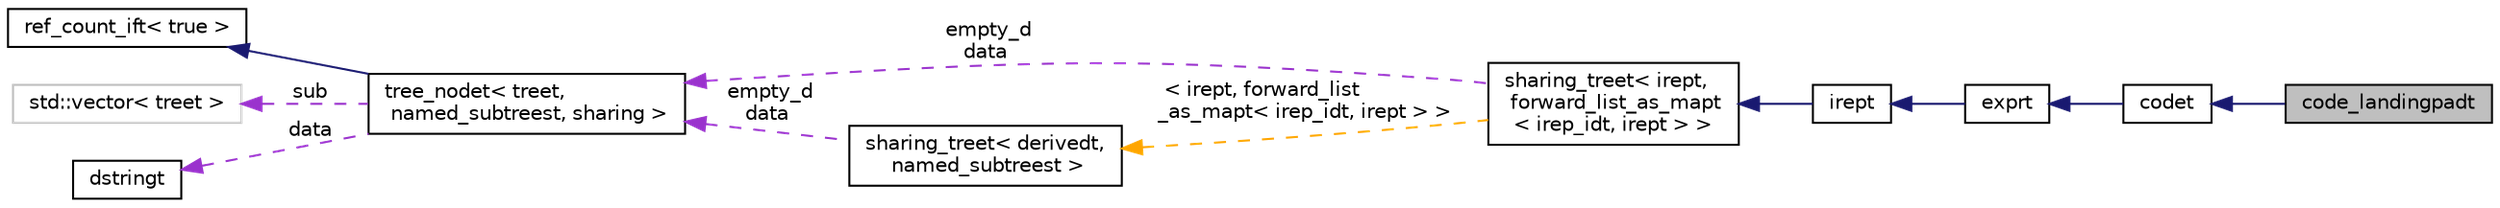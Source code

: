 digraph "code_landingpadt"
{
 // LATEX_PDF_SIZE
  bgcolor="transparent";
  edge [fontname="Helvetica",fontsize="10",labelfontname="Helvetica",labelfontsize="10"];
  node [fontname="Helvetica",fontsize="10",shape=record];
  rankdir="LR";
  Node1 [label="code_landingpadt",height=0.2,width=0.4,color="black", fillcolor="grey75", style="filled", fontcolor="black",tooltip="A statement that catches an exception, assigning the exception in flight to an expression (e...."];
  Node2 -> Node1 [dir="back",color="midnightblue",fontsize="10",style="solid",fontname="Helvetica"];
  Node2 [label="codet",height=0.2,width=0.4,color="black",URL="$classcodet.html",tooltip="Data structure for representing an arbitrary statement in a program."];
  Node3 -> Node2 [dir="back",color="midnightblue",fontsize="10",style="solid",fontname="Helvetica"];
  Node3 [label="exprt",height=0.2,width=0.4,color="black",URL="$classexprt.html",tooltip="Base class for all expressions."];
  Node4 -> Node3 [dir="back",color="midnightblue",fontsize="10",style="solid",fontname="Helvetica"];
  Node4 [label="irept",height=0.2,width=0.4,color="black",URL="$classirept.html",tooltip="There are a large number of kinds of tree structured or tree-like data in CPROVER."];
  Node5 -> Node4 [dir="back",color="midnightblue",fontsize="10",style="solid",fontname="Helvetica"];
  Node5 [label="sharing_treet\< irept,\l forward_list_as_mapt\l\< irep_idt, irept \> \>",height=0.2,width=0.4,color="black",URL="$classsharing__treet.html",tooltip=" "];
  Node6 -> Node5 [dir="back",color="darkorchid3",fontsize="10",style="dashed",label=" empty_d\ndata" ,fontname="Helvetica"];
  Node6 [label="tree_nodet\< treet,\l named_subtreest, sharing \>",height=0.2,width=0.4,color="black",URL="$classtree__nodet.html",tooltip="A node with data in a tree, it contains:"];
  Node7 -> Node6 [dir="back",color="midnightblue",fontsize="10",style="solid",fontname="Helvetica"];
  Node7 [label="ref_count_ift\< true \>",height=0.2,width=0.4,color="black",URL="$structref__count__ift_3_01true_01_4.html",tooltip=" "];
  Node8 -> Node6 [dir="back",color="darkorchid3",fontsize="10",style="dashed",label=" sub" ,fontname="Helvetica"];
  Node8 [label="std::vector\< treet \>",height=0.2,width=0.4,color="grey75",tooltip=" "];
  Node11 -> Node6 [dir="back",color="darkorchid3",fontsize="10",style="dashed",label=" data" ,fontname="Helvetica"];
  Node11 [label="dstringt",height=0.2,width=0.4,color="black",URL="$classdstringt.html",tooltip="dstringt has one field, an unsigned integer no which is an index into a static table of strings."];
  Node12 -> Node5 [dir="back",color="orange",fontsize="10",style="dashed",label=" \< irept, forward_list\l_as_mapt\< irep_idt, irept \> \>" ,fontname="Helvetica"];
  Node12 [label="sharing_treet\< derivedt,\l named_subtreest \>",height=0.2,width=0.4,color="black",URL="$classsharing__treet.html",tooltip="Base class for tree-like data structures with sharing."];
  Node6 -> Node12 [dir="back",color="darkorchid3",fontsize="10",style="dashed",label=" empty_d\ndata" ,fontname="Helvetica"];
}
